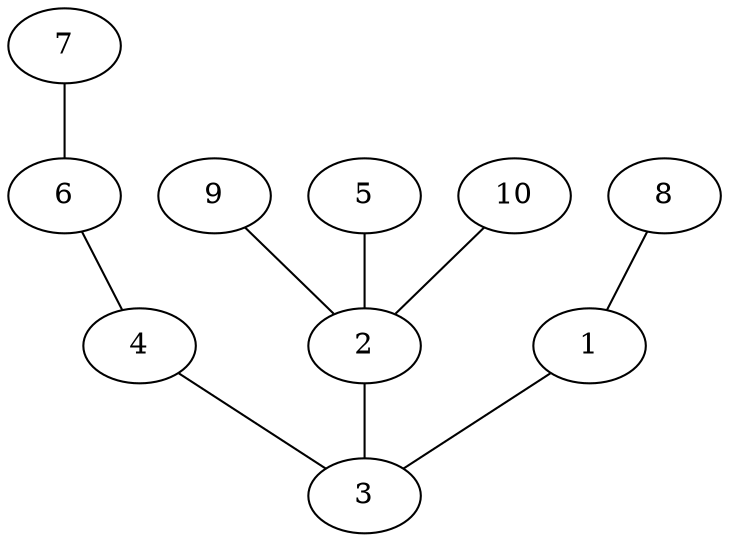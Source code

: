 graph arbol_dijkstra_G_1 {
    1;
    3;
    4;
    2;
    9;
    5;
    10;
    8;
    6;
    7;
    2 -- 3;
    1 -- 3;
    4 -- 3;
    5 -- 2;
    6 -- 4;
    7 -- 6;
    8 -- 1;
    9 -- 2;
    10 -- 2;
}